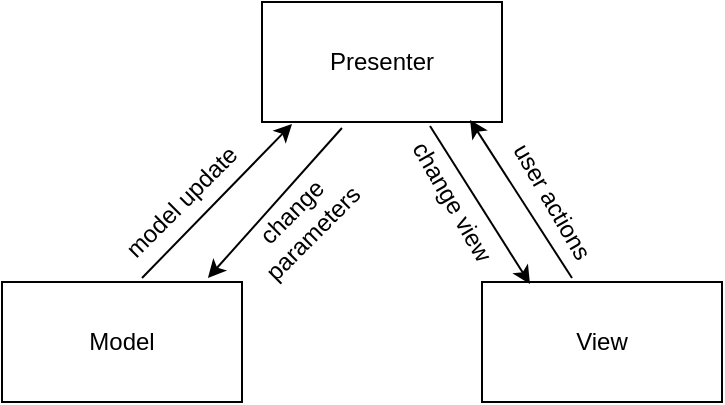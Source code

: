 <mxfile version="15.0.2" type="device"><diagram id="YZeQAwniKis2lzUWC1KV" name="Page-1"><mxGraphModel dx="820" dy="477" grid="1" gridSize="10" guides="1" tooltips="1" connect="1" arrows="1" fold="1" page="1" pageScale="1" pageWidth="1654" pageHeight="2336" math="0" shadow="0"><root><mxCell id="0"/><mxCell id="1" parent="0"/><mxCell id="BskPyfph8nafWjTkLMPg-1" value="Presenter" style="rounded=0;whiteSpace=wrap;html=1;" vertex="1" parent="1"><mxGeometry x="300" y="120" width="120" height="60" as="geometry"/></mxCell><mxCell id="BskPyfph8nafWjTkLMPg-2" value="Model" style="rounded=0;whiteSpace=wrap;html=1;" vertex="1" parent="1"><mxGeometry x="170" y="260" width="120" height="60" as="geometry"/></mxCell><mxCell id="BskPyfph8nafWjTkLMPg-3" value="View" style="rounded=0;whiteSpace=wrap;html=1;" vertex="1" parent="1"><mxGeometry x="410" y="260" width="120" height="60" as="geometry"/></mxCell><mxCell id="BskPyfph8nafWjTkLMPg-4" value="" style="endArrow=classic;html=1;entryX=0.125;entryY=1.017;entryDx=0;entryDy=0;entryPerimeter=0;shadow=0;sketch=0;" edge="1" parent="1" target="BskPyfph8nafWjTkLMPg-1"><mxGeometry width="50" height="50" relative="1" as="geometry"><mxPoint x="240" y="258" as="sourcePoint"/><mxPoint x="285" y="190" as="targetPoint"/></mxGeometry></mxCell><mxCell id="BskPyfph8nafWjTkLMPg-7" value="" style="endArrow=classic;html=1;entryX=0.858;entryY=-0.033;entryDx=0;entryDy=0;entryPerimeter=0;exitX=0.333;exitY=1.05;exitDx=0;exitDy=0;exitPerimeter=0;" edge="1" parent="1" source="BskPyfph8nafWjTkLMPg-1" target="BskPyfph8nafWjTkLMPg-2"><mxGeometry width="50" height="50" relative="1" as="geometry"><mxPoint x="390" y="270" as="sourcePoint"/><mxPoint x="440" y="220" as="targetPoint"/></mxGeometry></mxCell><mxCell id="BskPyfph8nafWjTkLMPg-8" value="" style="endArrow=classic;html=1;exitX=0.7;exitY=1.033;exitDx=0;exitDy=0;exitPerimeter=0;entryX=0.2;entryY=0.017;entryDx=0;entryDy=0;entryPerimeter=0;" edge="1" parent="1" source="BskPyfph8nafWjTkLMPg-1" target="BskPyfph8nafWjTkLMPg-3"><mxGeometry width="50" height="50" relative="1" as="geometry"><mxPoint x="430" y="220" as="sourcePoint"/><mxPoint x="420" y="230" as="targetPoint"/></mxGeometry></mxCell><mxCell id="BskPyfph8nafWjTkLMPg-9" value="" style="endArrow=classic;html=1;entryX=0.867;entryY=0.983;entryDx=0;entryDy=0;entryPerimeter=0;exitX=0.375;exitY=-0.033;exitDx=0;exitDy=0;exitPerimeter=0;" edge="1" parent="1" source="BskPyfph8nafWjTkLMPg-3" target="BskPyfph8nafWjTkLMPg-1"><mxGeometry width="50" height="50" relative="1" as="geometry"><mxPoint x="490" y="240" as="sourcePoint"/><mxPoint x="540" y="190" as="targetPoint"/></mxGeometry></mxCell><mxCell id="BskPyfph8nafWjTkLMPg-12" value="model update" style="text;html=1;strokeColor=none;fillColor=none;align=center;verticalAlign=middle;whiteSpace=wrap;rounded=0;rotation=-45;" vertex="1" parent="1"><mxGeometry x="220" y="210" width="80" height="20" as="geometry"/></mxCell><mxCell id="BskPyfph8nafWjTkLMPg-13" value="change parameters" style="text;html=1;strokeColor=none;fillColor=none;align=center;verticalAlign=middle;whiteSpace=wrap;rounded=0;rotation=-45;" vertex="1" parent="1"><mxGeometry x="290" y="220" width="60" height="20" as="geometry"/></mxCell><mxCell id="BskPyfph8nafWjTkLMPg-14" value="user actions" style="text;html=1;strokeColor=none;fillColor=none;align=center;verticalAlign=middle;whiteSpace=wrap;rounded=0;rotation=60;" vertex="1" parent="1"><mxGeometry x="410" y="210" width="70" height="20" as="geometry"/></mxCell><mxCell id="BskPyfph8nafWjTkLMPg-15" value="change view" style="text;html=1;strokeColor=none;fillColor=none;align=center;verticalAlign=middle;whiteSpace=wrap;rounded=0;rotation=60;" vertex="1" parent="1"><mxGeometry x="360" y="210" width="70" height="20" as="geometry"/></mxCell></root></mxGraphModel></diagram></mxfile>